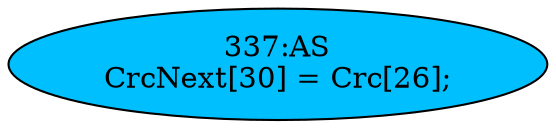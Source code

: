 strict digraph "" {
	node [label="\N"];
	"337:AS"	 [ast="<pyverilog.vparser.ast.Assign object at 0x7fb4302bd110>",
		def_var="['CrcNext']",
		fillcolor=deepskyblue,
		label="337:AS
CrcNext[30] = Crc[26];",
		statements="[]",
		style=filled,
		typ=Assign,
		use_var="['Crc']"];
}
